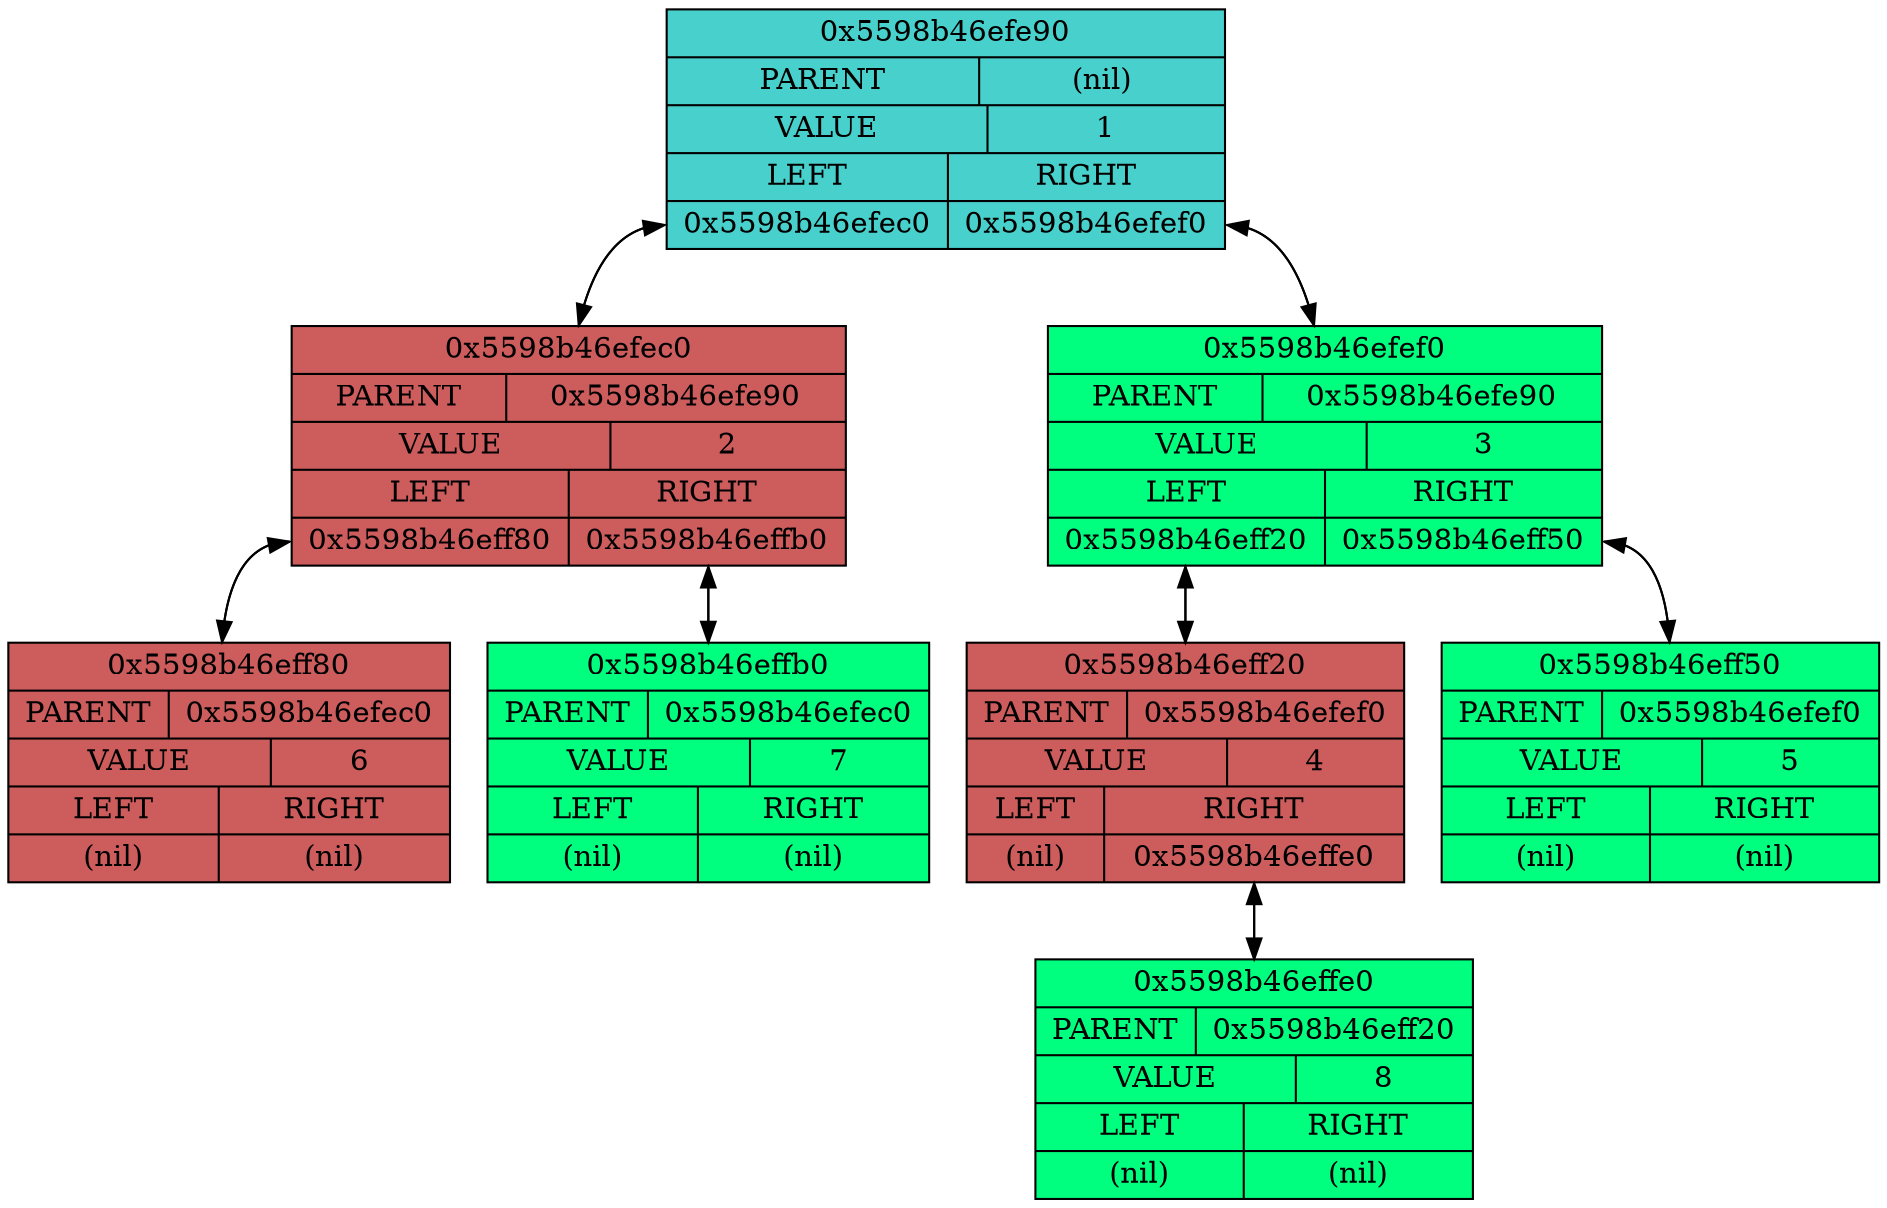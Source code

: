 digraph {
concentrate=true
node0x5598b46efe90[shape=record, label="{0x5598b46efe90 | {PARENT|(nil)}| {VALUE | 1} | {{LEFT |<left> 0x5598b46efec0} | {RIGHT |<right> 0x5598b46efef0}}}", style=filled, fillcolor=mediumturquoise];
node0x5598b46efec0[shape=record, label="{0x5598b46efec0 | {PARENT|0x5598b46efe90}| {VALUE | 2} | {{LEFT |<left> 0x5598b46eff80} | {RIGHT |<right> 0x5598b46effb0}}}", style=filled, fillcolor=indianred];
node0x5598b46efec0 -> node0x5598b46efe90:left;
node0x5598b46efe90:left -> node0x5598b46efec0;
node0x5598b46eff80[shape=record, label="{0x5598b46eff80 | {PARENT|0x5598b46efec0}| {VALUE | 6} | {{LEFT |<left> (nil)} | {RIGHT |<right> (nil)}}}", style=filled, fillcolor=indianred];
node0x5598b46eff80 -> node0x5598b46efec0:left;
node0x5598b46efec0:left -> node0x5598b46eff80;
node0x5598b46effb0[shape=record, label="{0x5598b46effb0 | {PARENT|0x5598b46efec0}| {VALUE | 7} | {{LEFT |<left> (nil)} | {RIGHT |<right> (nil)}}}", style=filled, fillcolor=springgreen];
node0x5598b46effb0 -> node0x5598b46efec0:right;
node0x5598b46efec0:right -> node0x5598b46effb0;
node0x5598b46efef0[shape=record, label="{0x5598b46efef0 | {PARENT|0x5598b46efe90}| {VALUE | 3} | {{LEFT |<left> 0x5598b46eff20} | {RIGHT |<right> 0x5598b46eff50}}}", style=filled, fillcolor=springgreen];
node0x5598b46efef0 -> node0x5598b46efe90:right;
node0x5598b46efe90:right -> node0x5598b46efef0;
node0x5598b46eff20[shape=record, label="{0x5598b46eff20 | {PARENT|0x5598b46efef0}| {VALUE | 4} | {{LEFT |<left> (nil)} | {RIGHT |<right> 0x5598b46effe0}}}", style=filled, fillcolor=indianred];
node0x5598b46eff20 -> node0x5598b46efef0:left;
node0x5598b46efef0:left -> node0x5598b46eff20;
node0x5598b46effe0[shape=record, label="{0x5598b46effe0 | {PARENT|0x5598b46eff20}| {VALUE | 8} | {{LEFT |<left> (nil)} | {RIGHT |<right> (nil)}}}", style=filled, fillcolor=springgreen];
node0x5598b46effe0 -> node0x5598b46eff20:right;
node0x5598b46eff20:right -> node0x5598b46effe0;
node0x5598b46eff50[shape=record, label="{0x5598b46eff50 | {PARENT|0x5598b46efef0}| {VALUE | 5} | {{LEFT |<left> (nil)} | {RIGHT |<right> (nil)}}}", style=filled, fillcolor=springgreen];
node0x5598b46eff50 -> node0x5598b46efef0:right;
node0x5598b46efef0:right -> node0x5598b46eff50;
}
